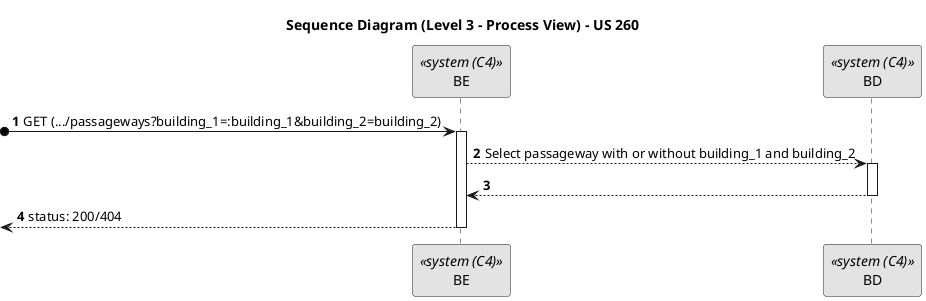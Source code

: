@startuml
skinparam monochrome true
skinparam packageStyle rectangle
skinparam shadowing false

title Sequence Diagram (Level 3 - Process View) - US 260
autonumber

participant "BE" as BE <<system (C4)>>
participant "BD" as BD <<system (C4)>>

?o-> BE : GET (.../passageways?building_1=:building_1&building_2=building_2)
activate BE

    BE --> BD : Select passageway with or without building_1 and building_2
    activate BD
        BD --> BE :
    deactivate BD

<-- BE : status: 200/404
deactivate BE

@enduml